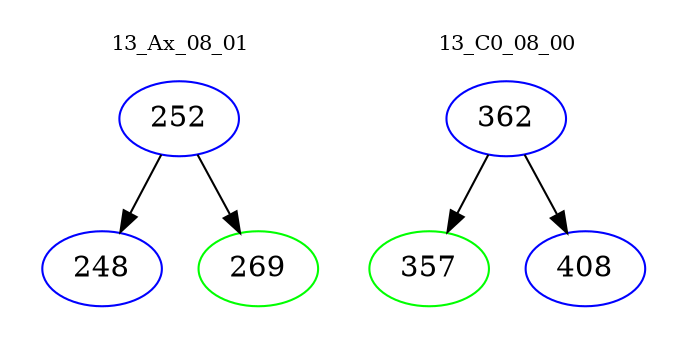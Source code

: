digraph{
subgraph cluster_0 {
color = white
label = "13_Ax_08_01";
fontsize=10;
T0_252 [label="252", color="blue"]
T0_252 -> T0_248 [color="black"]
T0_248 [label="248", color="blue"]
T0_252 -> T0_269 [color="black"]
T0_269 [label="269", color="green"]
}
subgraph cluster_1 {
color = white
label = "13_C0_08_00";
fontsize=10;
T1_362 [label="362", color="blue"]
T1_362 -> T1_357 [color="black"]
T1_357 [label="357", color="green"]
T1_362 -> T1_408 [color="black"]
T1_408 [label="408", color="blue"]
}
}
